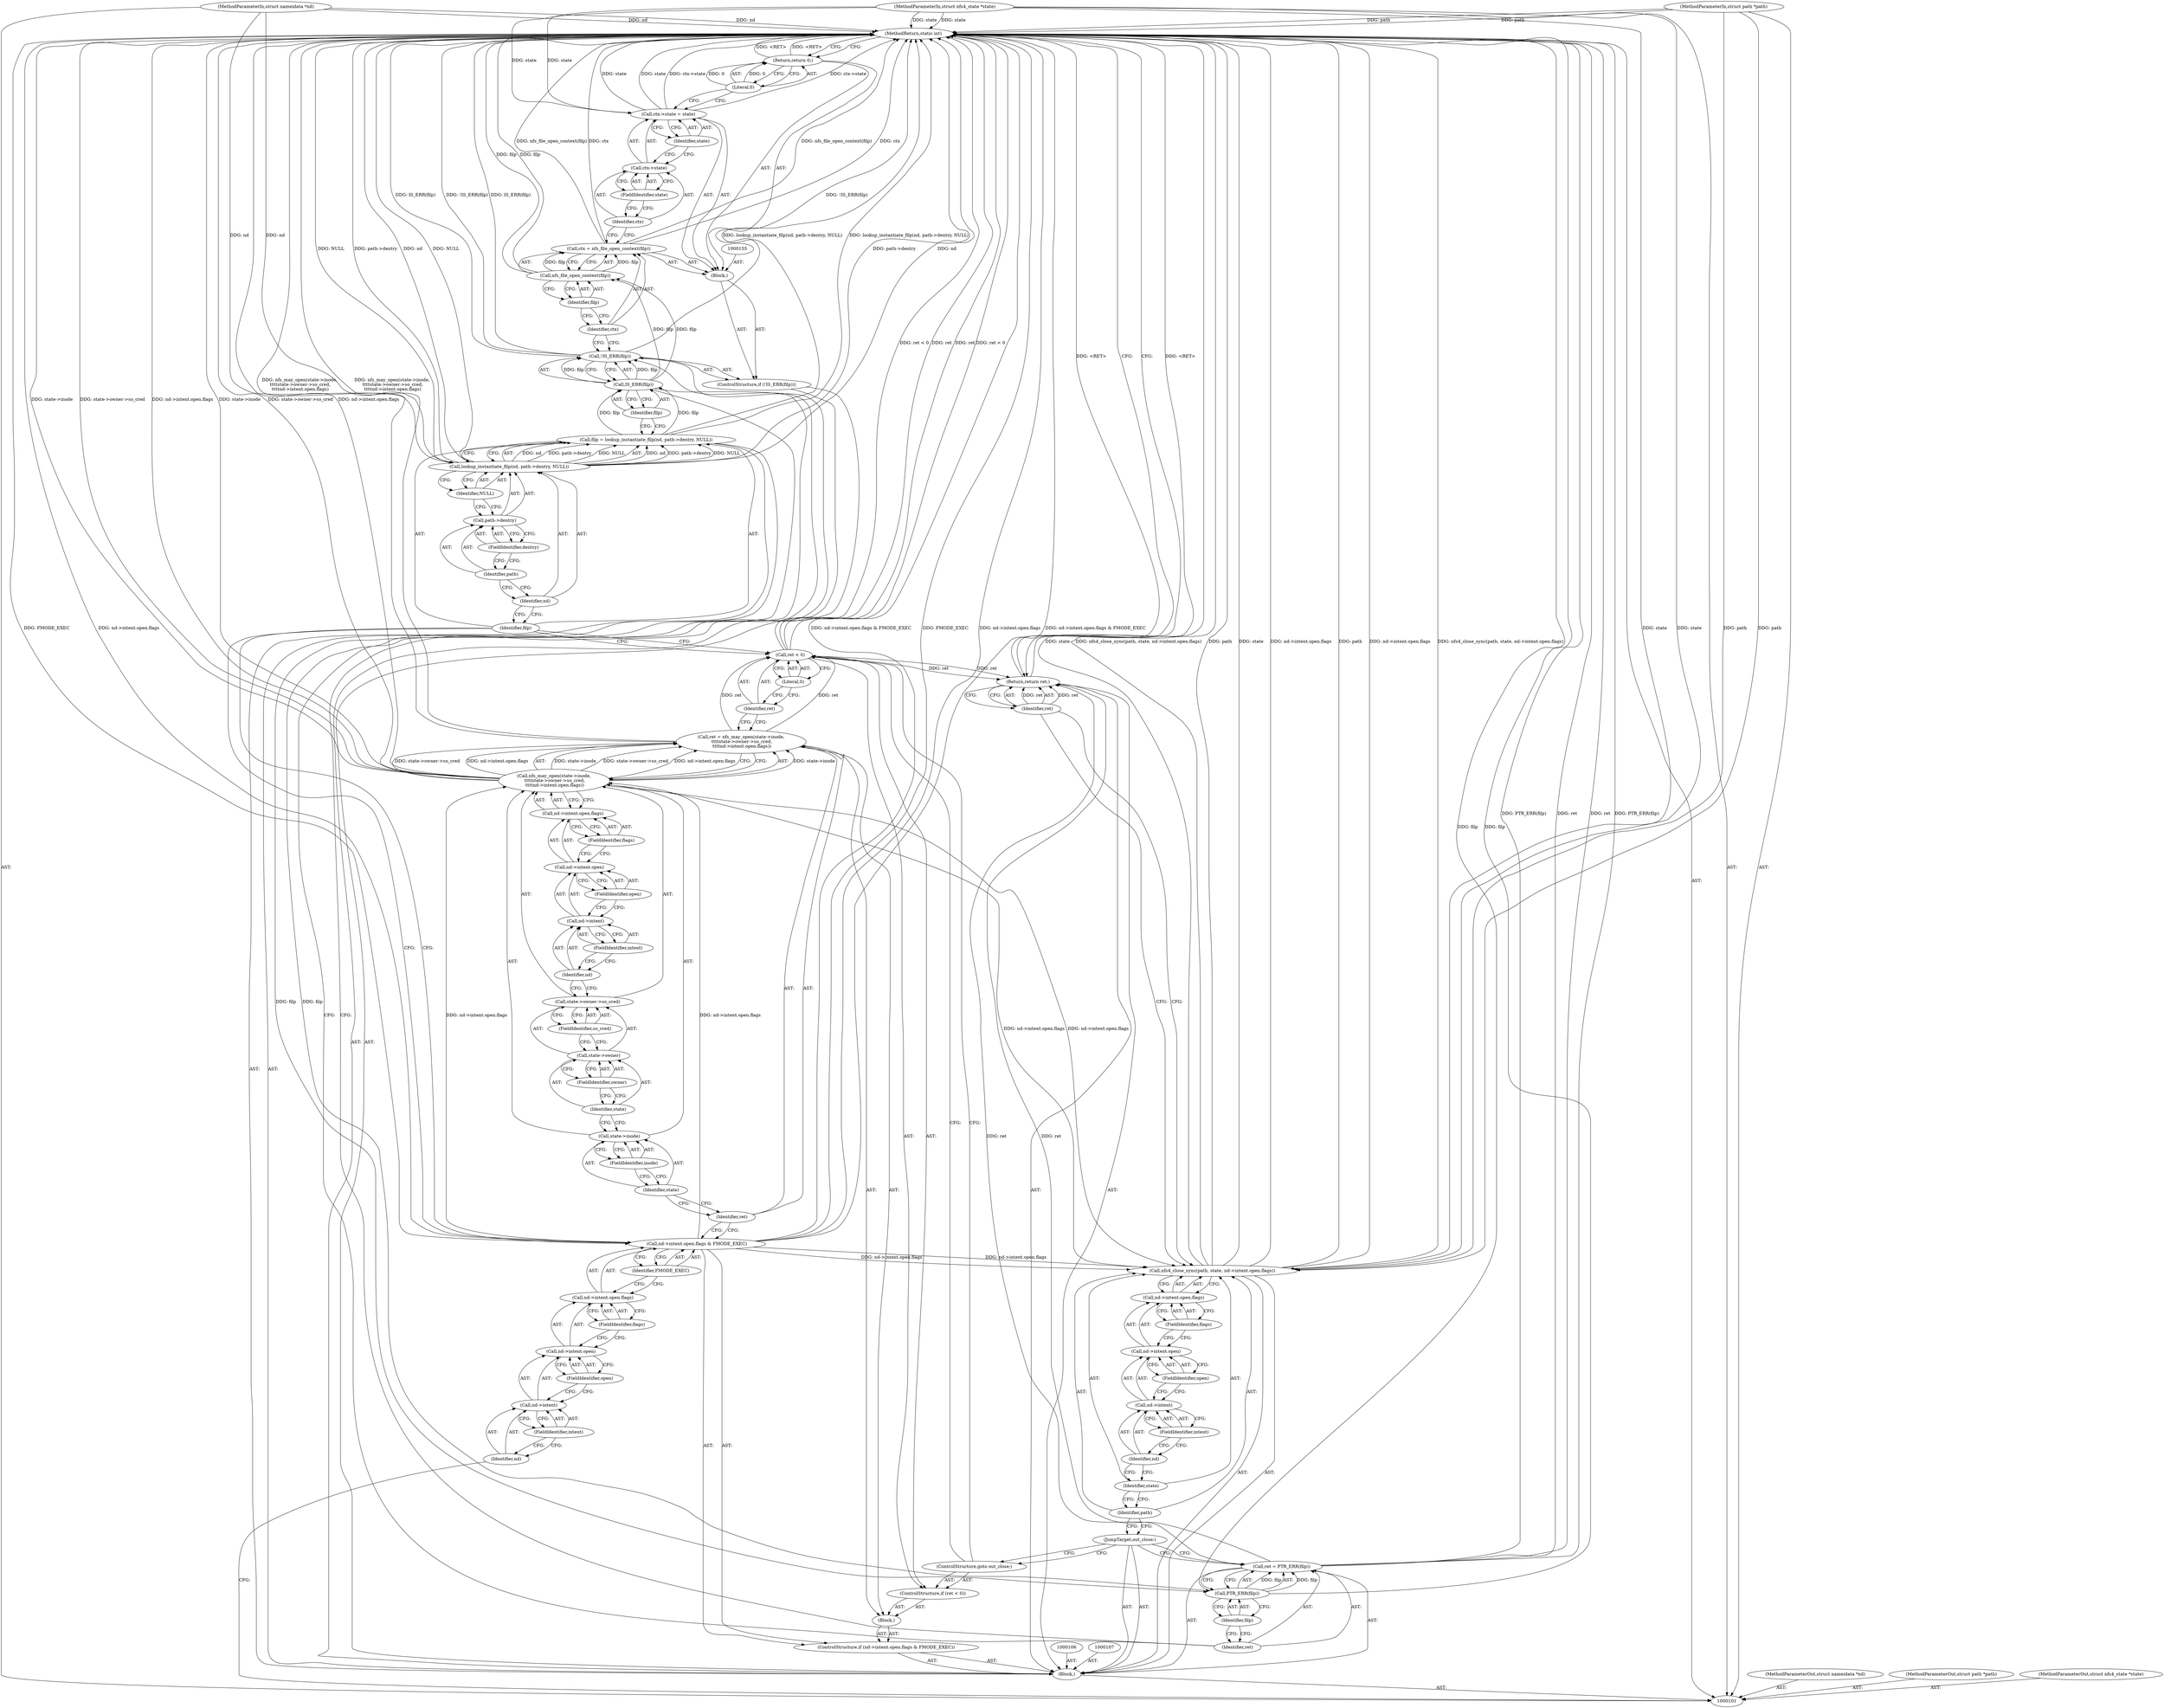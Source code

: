 digraph "1_linux_dc0b027dfadfcb8a5504f7d8052754bf8d501ab9_10" {
"1000184" [label="(MethodReturn,static int)"];
"1000102" [label="(MethodParameterIn,struct nameidata *nd)"];
"1000254" [label="(MethodParameterOut,struct nameidata *nd)"];
"1000103" [label="(MethodParameterIn,struct path *path)"];
"1000255" [label="(MethodParameterOut,struct path *path)"];
"1000104" [label="(MethodParameterIn,struct nfs4_state *state)"];
"1000256" [label="(MethodParameterOut,struct nfs4_state *state)"];
"1000135" [label="(FieldIdentifier,open)"];
"1000136" [label="(FieldIdentifier,flags)"];
"1000130" [label="(Call,nd->intent.open.flags)"];
"1000131" [label="(Call,nd->intent.open)"];
"1000132" [label="(Call,nd->intent)"];
"1000133" [label="(Identifier,nd)"];
"1000134" [label="(FieldIdentifier,intent)"];
"1000140" [label="(Literal,0)"];
"1000137" [label="(ControlStructure,if (ret < 0))"];
"1000138" [label="(Call,ret < 0)"];
"1000139" [label="(Identifier,ret)"];
"1000141" [label="(ControlStructure,goto out_close;)"];
"1000142" [label="(Call,filp = lookup_instantiate_filp(nd, path->dentry, NULL))"];
"1000143" [label="(Identifier,filp)"];
"1000145" [label="(Identifier,nd)"];
"1000146" [label="(Call,path->dentry)"];
"1000147" [label="(Identifier,path)"];
"1000148" [label="(FieldIdentifier,dentry)"];
"1000149" [label="(Identifier,NULL)"];
"1000144" [label="(Call,lookup_instantiate_filp(nd, path->dentry, NULL))"];
"1000150" [label="(ControlStructure,if (!IS_ERR(filp)))"];
"1000153" [label="(Identifier,filp)"];
"1000151" [label="(Call,!IS_ERR(filp))"];
"1000152" [label="(Call,IS_ERR(filp))"];
"1000154" [label="(Block,)"];
"1000156" [label="(Call,ctx = nfs_file_open_context(filp))"];
"1000157" [label="(Identifier,ctx)"];
"1000159" [label="(Identifier,filp)"];
"1000158" [label="(Call,nfs_file_open_context(filp))"];
"1000164" [label="(Identifier,state)"];
"1000160" [label="(Call,ctx->state = state)"];
"1000161" [label="(Call,ctx->state)"];
"1000162" [label="(Identifier,ctx)"];
"1000163" [label="(FieldIdentifier,state)"];
"1000165" [label="(Return,return 0;)"];
"1000166" [label="(Literal,0)"];
"1000105" [label="(Block,)"];
"1000170" [label="(Identifier,filp)"];
"1000167" [label="(Call,ret = PTR_ERR(filp))"];
"1000168" [label="(Identifier,ret)"];
"1000169" [label="(Call,PTR_ERR(filp))"];
"1000171" [label="(JumpTarget,out_close:)"];
"1000172" [label="(Call,nfs4_close_sync(path, state, nd->intent.open.flags))"];
"1000173" [label="(Identifier,path)"];
"1000174" [label="(Identifier,state)"];
"1000175" [label="(Call,nd->intent.open.flags)"];
"1000176" [label="(Call,nd->intent.open)"];
"1000177" [label="(Call,nd->intent)"];
"1000178" [label="(Identifier,nd)"];
"1000179" [label="(FieldIdentifier,intent)"];
"1000180" [label="(FieldIdentifier,open)"];
"1000181" [label="(FieldIdentifier,flags)"];
"1000182" [label="(Return,return ret;)"];
"1000183" [label="(Identifier,ret)"];
"1000108" [label="(ControlStructure,if (nd->intent.open.flags & FMODE_EXEC))"];
"1000115" [label="(FieldIdentifier,open)"];
"1000116" [label="(FieldIdentifier,flags)"];
"1000117" [label="(Identifier,FMODE_EXEC)"];
"1000118" [label="(Block,)"];
"1000109" [label="(Call,nd->intent.open.flags & FMODE_EXEC)"];
"1000110" [label="(Call,nd->intent.open.flags)"];
"1000111" [label="(Call,nd->intent.open)"];
"1000112" [label="(Call,nd->intent)"];
"1000113" [label="(Identifier,nd)"];
"1000114" [label="(FieldIdentifier,intent)"];
"1000122" [label="(Call,state->inode)"];
"1000123" [label="(Identifier,state)"];
"1000124" [label="(FieldIdentifier,inode)"];
"1000119" [label="(Call,ret = nfs_may_open(state->inode,\n \t\t\t\tstate->owner->so_cred,\n \t\t\t\tnd->intent.open.flags))"];
"1000120" [label="(Identifier,ret)"];
"1000121" [label="(Call,nfs_may_open(state->inode,\n \t\t\t\tstate->owner->so_cred,\n \t\t\t\tnd->intent.open.flags))"];
"1000128" [label="(FieldIdentifier,owner)"];
"1000129" [label="(FieldIdentifier,so_cred)"];
"1000125" [label="(Call,state->owner->so_cred)"];
"1000126" [label="(Call,state->owner)"];
"1000127" [label="(Identifier,state)"];
"1000184" -> "1000101"  [label="AST: "];
"1000184" -> "1000165"  [label="CFG: "];
"1000184" -> "1000182"  [label="CFG: "];
"1000165" -> "1000184"  [label="DDG: <RET>"];
"1000121" -> "1000184"  [label="DDG: state->owner->so_cred"];
"1000121" -> "1000184"  [label="DDG: nd->intent.open.flags"];
"1000121" -> "1000184"  [label="DDG: state->inode"];
"1000151" -> "1000184"  [label="DDG: !IS_ERR(filp)"];
"1000151" -> "1000184"  [label="DDG: IS_ERR(filp)"];
"1000167" -> "1000184"  [label="DDG: PTR_ERR(filp)"];
"1000167" -> "1000184"  [label="DDG: ret"];
"1000156" -> "1000184"  [label="DDG: ctx"];
"1000156" -> "1000184"  [label="DDG: nfs_file_open_context(filp)"];
"1000104" -> "1000184"  [label="DDG: state"];
"1000138" -> "1000184"  [label="DDG: ret"];
"1000138" -> "1000184"  [label="DDG: ret < 0"];
"1000119" -> "1000184"  [label="DDG: nfs_may_open(state->inode,\n \t\t\t\tstate->owner->so_cred,\n \t\t\t\tnd->intent.open.flags)"];
"1000144" -> "1000184"  [label="DDG: NULL"];
"1000144" -> "1000184"  [label="DDG: path->dentry"];
"1000144" -> "1000184"  [label="DDG: nd"];
"1000102" -> "1000184"  [label="DDG: nd"];
"1000169" -> "1000184"  [label="DDG: filp"];
"1000160" -> "1000184"  [label="DDG: ctx->state"];
"1000160" -> "1000184"  [label="DDG: state"];
"1000158" -> "1000184"  [label="DDG: filp"];
"1000109" -> "1000184"  [label="DDG: FMODE_EXEC"];
"1000109" -> "1000184"  [label="DDG: nd->intent.open.flags"];
"1000109" -> "1000184"  [label="DDG: nd->intent.open.flags & FMODE_EXEC"];
"1000172" -> "1000184"  [label="DDG: nfs4_close_sync(path, state, nd->intent.open.flags)"];
"1000172" -> "1000184"  [label="DDG: path"];
"1000172" -> "1000184"  [label="DDG: state"];
"1000172" -> "1000184"  [label="DDG: nd->intent.open.flags"];
"1000142" -> "1000184"  [label="DDG: lookup_instantiate_filp(nd, path->dentry, NULL)"];
"1000103" -> "1000184"  [label="DDG: path"];
"1000182" -> "1000184"  [label="DDG: <RET>"];
"1000102" -> "1000101"  [label="AST: "];
"1000102" -> "1000184"  [label="DDG: nd"];
"1000102" -> "1000144"  [label="DDG: nd"];
"1000254" -> "1000101"  [label="AST: "];
"1000103" -> "1000101"  [label="AST: "];
"1000103" -> "1000184"  [label="DDG: path"];
"1000103" -> "1000172"  [label="DDG: path"];
"1000255" -> "1000101"  [label="AST: "];
"1000104" -> "1000101"  [label="AST: "];
"1000104" -> "1000184"  [label="DDG: state"];
"1000104" -> "1000160"  [label="DDG: state"];
"1000104" -> "1000172"  [label="DDG: state"];
"1000256" -> "1000101"  [label="AST: "];
"1000135" -> "1000131"  [label="AST: "];
"1000135" -> "1000132"  [label="CFG: "];
"1000131" -> "1000135"  [label="CFG: "];
"1000136" -> "1000130"  [label="AST: "];
"1000136" -> "1000131"  [label="CFG: "];
"1000130" -> "1000136"  [label="CFG: "];
"1000130" -> "1000121"  [label="AST: "];
"1000130" -> "1000136"  [label="CFG: "];
"1000131" -> "1000130"  [label="AST: "];
"1000136" -> "1000130"  [label="AST: "];
"1000121" -> "1000130"  [label="CFG: "];
"1000131" -> "1000130"  [label="AST: "];
"1000131" -> "1000135"  [label="CFG: "];
"1000132" -> "1000131"  [label="AST: "];
"1000135" -> "1000131"  [label="AST: "];
"1000136" -> "1000131"  [label="CFG: "];
"1000132" -> "1000131"  [label="AST: "];
"1000132" -> "1000134"  [label="CFG: "];
"1000133" -> "1000132"  [label="AST: "];
"1000134" -> "1000132"  [label="AST: "];
"1000135" -> "1000132"  [label="CFG: "];
"1000133" -> "1000132"  [label="AST: "];
"1000133" -> "1000125"  [label="CFG: "];
"1000134" -> "1000133"  [label="CFG: "];
"1000134" -> "1000132"  [label="AST: "];
"1000134" -> "1000133"  [label="CFG: "];
"1000132" -> "1000134"  [label="CFG: "];
"1000140" -> "1000138"  [label="AST: "];
"1000140" -> "1000139"  [label="CFG: "];
"1000138" -> "1000140"  [label="CFG: "];
"1000137" -> "1000118"  [label="AST: "];
"1000138" -> "1000137"  [label="AST: "];
"1000141" -> "1000137"  [label="AST: "];
"1000138" -> "1000137"  [label="AST: "];
"1000138" -> "1000140"  [label="CFG: "];
"1000139" -> "1000138"  [label="AST: "];
"1000140" -> "1000138"  [label="AST: "];
"1000141" -> "1000138"  [label="CFG: "];
"1000143" -> "1000138"  [label="CFG: "];
"1000138" -> "1000184"  [label="DDG: ret"];
"1000138" -> "1000184"  [label="DDG: ret < 0"];
"1000119" -> "1000138"  [label="DDG: ret"];
"1000138" -> "1000182"  [label="DDG: ret"];
"1000139" -> "1000138"  [label="AST: "];
"1000139" -> "1000119"  [label="CFG: "];
"1000140" -> "1000139"  [label="CFG: "];
"1000141" -> "1000137"  [label="AST: "];
"1000141" -> "1000138"  [label="CFG: "];
"1000171" -> "1000141"  [label="CFG: "];
"1000142" -> "1000105"  [label="AST: "];
"1000142" -> "1000144"  [label="CFG: "];
"1000143" -> "1000142"  [label="AST: "];
"1000144" -> "1000142"  [label="AST: "];
"1000153" -> "1000142"  [label="CFG: "];
"1000142" -> "1000184"  [label="DDG: lookup_instantiate_filp(nd, path->dentry, NULL)"];
"1000144" -> "1000142"  [label="DDG: nd"];
"1000144" -> "1000142"  [label="DDG: path->dentry"];
"1000144" -> "1000142"  [label="DDG: NULL"];
"1000142" -> "1000152"  [label="DDG: filp"];
"1000143" -> "1000142"  [label="AST: "];
"1000143" -> "1000138"  [label="CFG: "];
"1000143" -> "1000109"  [label="CFG: "];
"1000145" -> "1000143"  [label="CFG: "];
"1000145" -> "1000144"  [label="AST: "];
"1000145" -> "1000143"  [label="CFG: "];
"1000147" -> "1000145"  [label="CFG: "];
"1000146" -> "1000144"  [label="AST: "];
"1000146" -> "1000148"  [label="CFG: "];
"1000147" -> "1000146"  [label="AST: "];
"1000148" -> "1000146"  [label="AST: "];
"1000149" -> "1000146"  [label="CFG: "];
"1000147" -> "1000146"  [label="AST: "];
"1000147" -> "1000145"  [label="CFG: "];
"1000148" -> "1000147"  [label="CFG: "];
"1000148" -> "1000146"  [label="AST: "];
"1000148" -> "1000147"  [label="CFG: "];
"1000146" -> "1000148"  [label="CFG: "];
"1000149" -> "1000144"  [label="AST: "];
"1000149" -> "1000146"  [label="CFG: "];
"1000144" -> "1000149"  [label="CFG: "];
"1000144" -> "1000142"  [label="AST: "];
"1000144" -> "1000149"  [label="CFG: "];
"1000145" -> "1000144"  [label="AST: "];
"1000146" -> "1000144"  [label="AST: "];
"1000149" -> "1000144"  [label="AST: "];
"1000142" -> "1000144"  [label="CFG: "];
"1000144" -> "1000184"  [label="DDG: NULL"];
"1000144" -> "1000184"  [label="DDG: path->dentry"];
"1000144" -> "1000184"  [label="DDG: nd"];
"1000144" -> "1000142"  [label="DDG: nd"];
"1000144" -> "1000142"  [label="DDG: path->dentry"];
"1000144" -> "1000142"  [label="DDG: NULL"];
"1000102" -> "1000144"  [label="DDG: nd"];
"1000150" -> "1000105"  [label="AST: "];
"1000151" -> "1000150"  [label="AST: "];
"1000154" -> "1000150"  [label="AST: "];
"1000153" -> "1000152"  [label="AST: "];
"1000153" -> "1000142"  [label="CFG: "];
"1000152" -> "1000153"  [label="CFG: "];
"1000151" -> "1000150"  [label="AST: "];
"1000151" -> "1000152"  [label="CFG: "];
"1000152" -> "1000151"  [label="AST: "];
"1000157" -> "1000151"  [label="CFG: "];
"1000168" -> "1000151"  [label="CFG: "];
"1000151" -> "1000184"  [label="DDG: !IS_ERR(filp)"];
"1000151" -> "1000184"  [label="DDG: IS_ERR(filp)"];
"1000152" -> "1000151"  [label="DDG: filp"];
"1000152" -> "1000151"  [label="AST: "];
"1000152" -> "1000153"  [label="CFG: "];
"1000153" -> "1000152"  [label="AST: "];
"1000151" -> "1000152"  [label="CFG: "];
"1000152" -> "1000151"  [label="DDG: filp"];
"1000142" -> "1000152"  [label="DDG: filp"];
"1000152" -> "1000158"  [label="DDG: filp"];
"1000152" -> "1000169"  [label="DDG: filp"];
"1000154" -> "1000150"  [label="AST: "];
"1000155" -> "1000154"  [label="AST: "];
"1000156" -> "1000154"  [label="AST: "];
"1000160" -> "1000154"  [label="AST: "];
"1000165" -> "1000154"  [label="AST: "];
"1000156" -> "1000154"  [label="AST: "];
"1000156" -> "1000158"  [label="CFG: "];
"1000157" -> "1000156"  [label="AST: "];
"1000158" -> "1000156"  [label="AST: "];
"1000162" -> "1000156"  [label="CFG: "];
"1000156" -> "1000184"  [label="DDG: ctx"];
"1000156" -> "1000184"  [label="DDG: nfs_file_open_context(filp)"];
"1000158" -> "1000156"  [label="DDG: filp"];
"1000157" -> "1000156"  [label="AST: "];
"1000157" -> "1000151"  [label="CFG: "];
"1000159" -> "1000157"  [label="CFG: "];
"1000159" -> "1000158"  [label="AST: "];
"1000159" -> "1000157"  [label="CFG: "];
"1000158" -> "1000159"  [label="CFG: "];
"1000158" -> "1000156"  [label="AST: "];
"1000158" -> "1000159"  [label="CFG: "];
"1000159" -> "1000158"  [label="AST: "];
"1000156" -> "1000158"  [label="CFG: "];
"1000158" -> "1000184"  [label="DDG: filp"];
"1000158" -> "1000156"  [label="DDG: filp"];
"1000152" -> "1000158"  [label="DDG: filp"];
"1000164" -> "1000160"  [label="AST: "];
"1000164" -> "1000161"  [label="CFG: "];
"1000160" -> "1000164"  [label="CFG: "];
"1000160" -> "1000154"  [label="AST: "];
"1000160" -> "1000164"  [label="CFG: "];
"1000161" -> "1000160"  [label="AST: "];
"1000164" -> "1000160"  [label="AST: "];
"1000166" -> "1000160"  [label="CFG: "];
"1000160" -> "1000184"  [label="DDG: ctx->state"];
"1000160" -> "1000184"  [label="DDG: state"];
"1000104" -> "1000160"  [label="DDG: state"];
"1000161" -> "1000160"  [label="AST: "];
"1000161" -> "1000163"  [label="CFG: "];
"1000162" -> "1000161"  [label="AST: "];
"1000163" -> "1000161"  [label="AST: "];
"1000164" -> "1000161"  [label="CFG: "];
"1000162" -> "1000161"  [label="AST: "];
"1000162" -> "1000156"  [label="CFG: "];
"1000163" -> "1000162"  [label="CFG: "];
"1000163" -> "1000161"  [label="AST: "];
"1000163" -> "1000162"  [label="CFG: "];
"1000161" -> "1000163"  [label="CFG: "];
"1000165" -> "1000154"  [label="AST: "];
"1000165" -> "1000166"  [label="CFG: "];
"1000166" -> "1000165"  [label="AST: "];
"1000184" -> "1000165"  [label="CFG: "];
"1000165" -> "1000184"  [label="DDG: <RET>"];
"1000166" -> "1000165"  [label="DDG: 0"];
"1000166" -> "1000165"  [label="AST: "];
"1000166" -> "1000160"  [label="CFG: "];
"1000165" -> "1000166"  [label="CFG: "];
"1000166" -> "1000165"  [label="DDG: 0"];
"1000105" -> "1000101"  [label="AST: "];
"1000106" -> "1000105"  [label="AST: "];
"1000107" -> "1000105"  [label="AST: "];
"1000108" -> "1000105"  [label="AST: "];
"1000142" -> "1000105"  [label="AST: "];
"1000150" -> "1000105"  [label="AST: "];
"1000167" -> "1000105"  [label="AST: "];
"1000171" -> "1000105"  [label="AST: "];
"1000172" -> "1000105"  [label="AST: "];
"1000182" -> "1000105"  [label="AST: "];
"1000170" -> "1000169"  [label="AST: "];
"1000170" -> "1000168"  [label="CFG: "];
"1000169" -> "1000170"  [label="CFG: "];
"1000167" -> "1000105"  [label="AST: "];
"1000167" -> "1000169"  [label="CFG: "];
"1000168" -> "1000167"  [label="AST: "];
"1000169" -> "1000167"  [label="AST: "];
"1000171" -> "1000167"  [label="CFG: "];
"1000167" -> "1000184"  [label="DDG: PTR_ERR(filp)"];
"1000167" -> "1000184"  [label="DDG: ret"];
"1000169" -> "1000167"  [label="DDG: filp"];
"1000167" -> "1000182"  [label="DDG: ret"];
"1000168" -> "1000167"  [label="AST: "];
"1000168" -> "1000151"  [label="CFG: "];
"1000170" -> "1000168"  [label="CFG: "];
"1000169" -> "1000167"  [label="AST: "];
"1000169" -> "1000170"  [label="CFG: "];
"1000170" -> "1000169"  [label="AST: "];
"1000167" -> "1000169"  [label="CFG: "];
"1000169" -> "1000184"  [label="DDG: filp"];
"1000169" -> "1000167"  [label="DDG: filp"];
"1000152" -> "1000169"  [label="DDG: filp"];
"1000171" -> "1000105"  [label="AST: "];
"1000171" -> "1000167"  [label="CFG: "];
"1000171" -> "1000141"  [label="CFG: "];
"1000173" -> "1000171"  [label="CFG: "];
"1000172" -> "1000105"  [label="AST: "];
"1000172" -> "1000175"  [label="CFG: "];
"1000173" -> "1000172"  [label="AST: "];
"1000174" -> "1000172"  [label="AST: "];
"1000175" -> "1000172"  [label="AST: "];
"1000183" -> "1000172"  [label="CFG: "];
"1000172" -> "1000184"  [label="DDG: nfs4_close_sync(path, state, nd->intent.open.flags)"];
"1000172" -> "1000184"  [label="DDG: path"];
"1000172" -> "1000184"  [label="DDG: state"];
"1000172" -> "1000184"  [label="DDG: nd->intent.open.flags"];
"1000103" -> "1000172"  [label="DDG: path"];
"1000104" -> "1000172"  [label="DDG: state"];
"1000121" -> "1000172"  [label="DDG: nd->intent.open.flags"];
"1000109" -> "1000172"  [label="DDG: nd->intent.open.flags"];
"1000173" -> "1000172"  [label="AST: "];
"1000173" -> "1000171"  [label="CFG: "];
"1000174" -> "1000173"  [label="CFG: "];
"1000174" -> "1000172"  [label="AST: "];
"1000174" -> "1000173"  [label="CFG: "];
"1000178" -> "1000174"  [label="CFG: "];
"1000175" -> "1000172"  [label="AST: "];
"1000175" -> "1000181"  [label="CFG: "];
"1000176" -> "1000175"  [label="AST: "];
"1000181" -> "1000175"  [label="AST: "];
"1000172" -> "1000175"  [label="CFG: "];
"1000176" -> "1000175"  [label="AST: "];
"1000176" -> "1000180"  [label="CFG: "];
"1000177" -> "1000176"  [label="AST: "];
"1000180" -> "1000176"  [label="AST: "];
"1000181" -> "1000176"  [label="CFG: "];
"1000177" -> "1000176"  [label="AST: "];
"1000177" -> "1000179"  [label="CFG: "];
"1000178" -> "1000177"  [label="AST: "];
"1000179" -> "1000177"  [label="AST: "];
"1000180" -> "1000177"  [label="CFG: "];
"1000178" -> "1000177"  [label="AST: "];
"1000178" -> "1000174"  [label="CFG: "];
"1000179" -> "1000178"  [label="CFG: "];
"1000179" -> "1000177"  [label="AST: "];
"1000179" -> "1000178"  [label="CFG: "];
"1000177" -> "1000179"  [label="CFG: "];
"1000180" -> "1000176"  [label="AST: "];
"1000180" -> "1000177"  [label="CFG: "];
"1000176" -> "1000180"  [label="CFG: "];
"1000181" -> "1000175"  [label="AST: "];
"1000181" -> "1000176"  [label="CFG: "];
"1000175" -> "1000181"  [label="CFG: "];
"1000182" -> "1000105"  [label="AST: "];
"1000182" -> "1000183"  [label="CFG: "];
"1000183" -> "1000182"  [label="AST: "];
"1000184" -> "1000182"  [label="CFG: "];
"1000182" -> "1000184"  [label="DDG: <RET>"];
"1000183" -> "1000182"  [label="DDG: ret"];
"1000167" -> "1000182"  [label="DDG: ret"];
"1000138" -> "1000182"  [label="DDG: ret"];
"1000183" -> "1000182"  [label="AST: "];
"1000183" -> "1000172"  [label="CFG: "];
"1000182" -> "1000183"  [label="CFG: "];
"1000183" -> "1000182"  [label="DDG: ret"];
"1000108" -> "1000105"  [label="AST: "];
"1000109" -> "1000108"  [label="AST: "];
"1000118" -> "1000108"  [label="AST: "];
"1000115" -> "1000111"  [label="AST: "];
"1000115" -> "1000112"  [label="CFG: "];
"1000111" -> "1000115"  [label="CFG: "];
"1000116" -> "1000110"  [label="AST: "];
"1000116" -> "1000111"  [label="CFG: "];
"1000110" -> "1000116"  [label="CFG: "];
"1000117" -> "1000109"  [label="AST: "];
"1000117" -> "1000110"  [label="CFG: "];
"1000109" -> "1000117"  [label="CFG: "];
"1000118" -> "1000108"  [label="AST: "];
"1000119" -> "1000118"  [label="AST: "];
"1000137" -> "1000118"  [label="AST: "];
"1000109" -> "1000108"  [label="AST: "];
"1000109" -> "1000117"  [label="CFG: "];
"1000110" -> "1000109"  [label="AST: "];
"1000117" -> "1000109"  [label="AST: "];
"1000120" -> "1000109"  [label="CFG: "];
"1000143" -> "1000109"  [label="CFG: "];
"1000109" -> "1000184"  [label="DDG: FMODE_EXEC"];
"1000109" -> "1000184"  [label="DDG: nd->intent.open.flags"];
"1000109" -> "1000184"  [label="DDG: nd->intent.open.flags & FMODE_EXEC"];
"1000109" -> "1000121"  [label="DDG: nd->intent.open.flags"];
"1000109" -> "1000172"  [label="DDG: nd->intent.open.flags"];
"1000110" -> "1000109"  [label="AST: "];
"1000110" -> "1000116"  [label="CFG: "];
"1000111" -> "1000110"  [label="AST: "];
"1000116" -> "1000110"  [label="AST: "];
"1000117" -> "1000110"  [label="CFG: "];
"1000111" -> "1000110"  [label="AST: "];
"1000111" -> "1000115"  [label="CFG: "];
"1000112" -> "1000111"  [label="AST: "];
"1000115" -> "1000111"  [label="AST: "];
"1000116" -> "1000111"  [label="CFG: "];
"1000112" -> "1000111"  [label="AST: "];
"1000112" -> "1000114"  [label="CFG: "];
"1000113" -> "1000112"  [label="AST: "];
"1000114" -> "1000112"  [label="AST: "];
"1000115" -> "1000112"  [label="CFG: "];
"1000113" -> "1000112"  [label="AST: "];
"1000113" -> "1000101"  [label="CFG: "];
"1000114" -> "1000113"  [label="CFG: "];
"1000114" -> "1000112"  [label="AST: "];
"1000114" -> "1000113"  [label="CFG: "];
"1000112" -> "1000114"  [label="CFG: "];
"1000122" -> "1000121"  [label="AST: "];
"1000122" -> "1000124"  [label="CFG: "];
"1000123" -> "1000122"  [label="AST: "];
"1000124" -> "1000122"  [label="AST: "];
"1000127" -> "1000122"  [label="CFG: "];
"1000123" -> "1000122"  [label="AST: "];
"1000123" -> "1000120"  [label="CFG: "];
"1000124" -> "1000123"  [label="CFG: "];
"1000124" -> "1000122"  [label="AST: "];
"1000124" -> "1000123"  [label="CFG: "];
"1000122" -> "1000124"  [label="CFG: "];
"1000119" -> "1000118"  [label="AST: "];
"1000119" -> "1000121"  [label="CFG: "];
"1000120" -> "1000119"  [label="AST: "];
"1000121" -> "1000119"  [label="AST: "];
"1000139" -> "1000119"  [label="CFG: "];
"1000119" -> "1000184"  [label="DDG: nfs_may_open(state->inode,\n \t\t\t\tstate->owner->so_cred,\n \t\t\t\tnd->intent.open.flags)"];
"1000121" -> "1000119"  [label="DDG: state->inode"];
"1000121" -> "1000119"  [label="DDG: state->owner->so_cred"];
"1000121" -> "1000119"  [label="DDG: nd->intent.open.flags"];
"1000119" -> "1000138"  [label="DDG: ret"];
"1000120" -> "1000119"  [label="AST: "];
"1000120" -> "1000109"  [label="CFG: "];
"1000123" -> "1000120"  [label="CFG: "];
"1000121" -> "1000119"  [label="AST: "];
"1000121" -> "1000130"  [label="CFG: "];
"1000122" -> "1000121"  [label="AST: "];
"1000125" -> "1000121"  [label="AST: "];
"1000130" -> "1000121"  [label="AST: "];
"1000119" -> "1000121"  [label="CFG: "];
"1000121" -> "1000184"  [label="DDG: state->owner->so_cred"];
"1000121" -> "1000184"  [label="DDG: nd->intent.open.flags"];
"1000121" -> "1000184"  [label="DDG: state->inode"];
"1000121" -> "1000119"  [label="DDG: state->inode"];
"1000121" -> "1000119"  [label="DDG: state->owner->so_cred"];
"1000121" -> "1000119"  [label="DDG: nd->intent.open.flags"];
"1000109" -> "1000121"  [label="DDG: nd->intent.open.flags"];
"1000121" -> "1000172"  [label="DDG: nd->intent.open.flags"];
"1000128" -> "1000126"  [label="AST: "];
"1000128" -> "1000127"  [label="CFG: "];
"1000126" -> "1000128"  [label="CFG: "];
"1000129" -> "1000125"  [label="AST: "];
"1000129" -> "1000126"  [label="CFG: "];
"1000125" -> "1000129"  [label="CFG: "];
"1000125" -> "1000121"  [label="AST: "];
"1000125" -> "1000129"  [label="CFG: "];
"1000126" -> "1000125"  [label="AST: "];
"1000129" -> "1000125"  [label="AST: "];
"1000133" -> "1000125"  [label="CFG: "];
"1000126" -> "1000125"  [label="AST: "];
"1000126" -> "1000128"  [label="CFG: "];
"1000127" -> "1000126"  [label="AST: "];
"1000128" -> "1000126"  [label="AST: "];
"1000129" -> "1000126"  [label="CFG: "];
"1000127" -> "1000126"  [label="AST: "];
"1000127" -> "1000122"  [label="CFG: "];
"1000128" -> "1000127"  [label="CFG: "];
}
